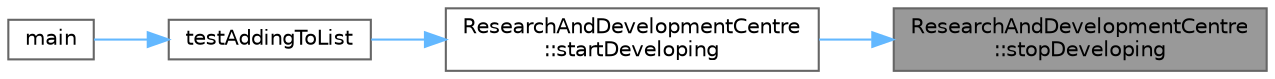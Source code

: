 digraph "ResearchAndDevelopmentCentre::stopDeveloping"
{
 // LATEX_PDF_SIZE
  bgcolor="transparent";
  edge [fontname=Helvetica,fontsize=10,labelfontname=Helvetica,labelfontsize=10];
  node [fontname=Helvetica,fontsize=10,shape=box,height=0.2,width=0.4];
  rankdir="RL";
  Node1 [label="ResearchAndDevelopmentCentre\l::stopDeveloping",height=0.2,width=0.4,color="gray40", fillcolor="grey60", style="filled", fontcolor="black",tooltip=" "];
  Node1 -> Node2 [dir="back",color="steelblue1",style="solid"];
  Node2 [label="ResearchAndDevelopmentCentre\l::startDeveloping",height=0.2,width=0.4,color="grey40", fillcolor="white", style="filled",URL="$class_research_and_development_centre.html#a9dac8513173caa35aa4dea09aa80b348",tooltip=" "];
  Node2 -> Node3 [dir="back",color="steelblue1",style="solid"];
  Node3 [label="testAddingToList",height=0.2,width=0.4,color="grey40", fillcolor="white", style="filled",URL="$main_8cpp.html#a65f3bd13192b609e4a7453f7a25a26cb",tooltip=" "];
  Node3 -> Node4 [dir="back",color="steelblue1",style="solid"];
  Node4 [label="main",height=0.2,width=0.4,color="grey40", fillcolor="white", style="filled",URL="$main_8cpp.html#ae66f6b31b5ad750f1fe042a706a4e3d4",tooltip=" "];
}
